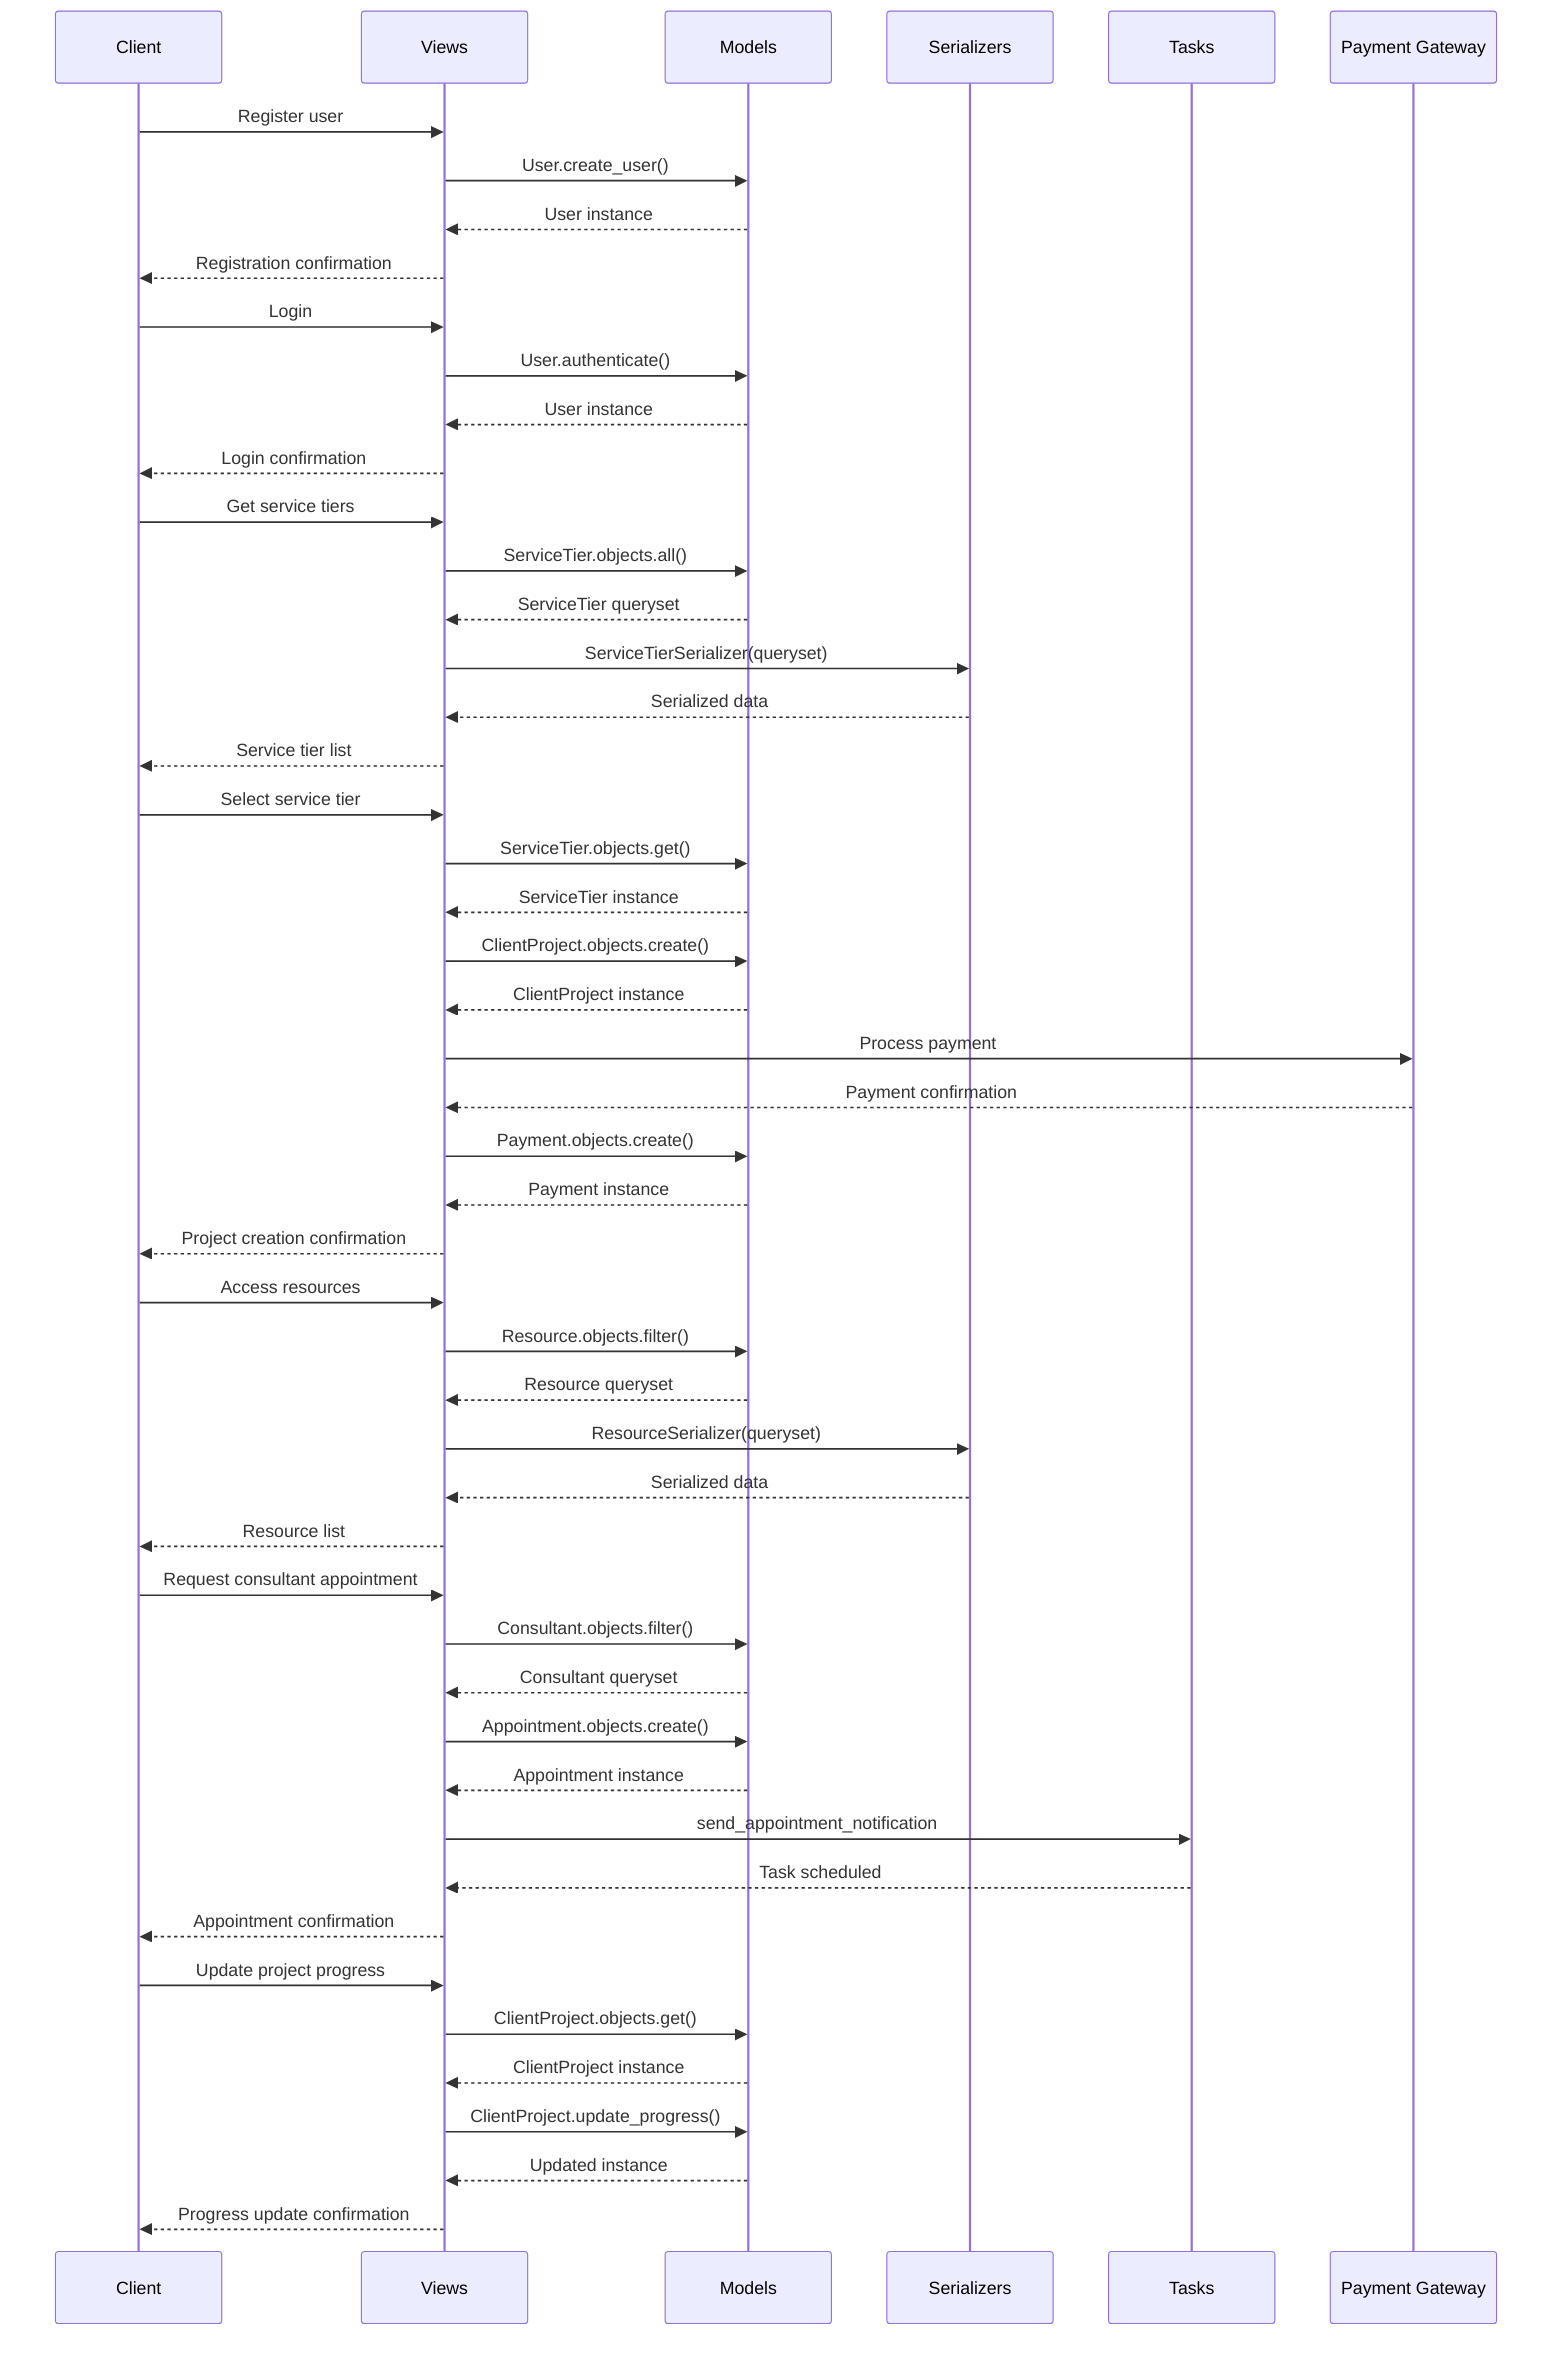 sequenceDiagram
    participant C as Client
    participant V as Views
    participant M as Models
    participant S as Serializers
    participant T as Tasks
    participant P as Payment Gateway

    C->>V: Register user
    V->>M: User.create_user()
    M-->>V: User instance
    V-->>C: Registration confirmation

    C->>V: Login
    V->>M: User.authenticate()
    M-->>V: User instance
    V-->>C: Login confirmation

    C->>V: Get service tiers
    V->>M: ServiceTier.objects.all()
    M-->>V: ServiceTier queryset
    V->>S: ServiceTierSerializer(queryset)
    S-->>V: Serialized data
    V-->>C: Service tier list

    C->>V: Select service tier
    V->>M: ServiceTier.objects.get()
    M-->>V: ServiceTier instance
    V->>M: ClientProject.objects.create()
    M-->>V: ClientProject instance
    V->>P: Process payment
    P-->>V: Payment confirmation
    V->>M: Payment.objects.create()
    M-->>V: Payment instance
    V-->>C: Project creation confirmation

    C->>V: Access resources
    V->>M: Resource.objects.filter()
    M-->>V: Resource queryset
    V->>S: ResourceSerializer(queryset)
    S-->>V: Serialized data
    V-->>C: Resource list

    C->>V: Request consultant appointment
    V->>M: Consultant.objects.filter()
    M-->>V: Consultant queryset
    V->>M: Appointment.objects.create()
    M-->>V: Appointment instance
    V->>T: send_appointment_notification
    T-->>V: Task scheduled
    V-->>C: Appointment confirmation

    C->>V: Update project progress
    V->>M: ClientProject.objects.get()
    M-->>V: ClientProject instance
    V->>M: ClientProject.update_progress()
    M-->>V: Updated instance
    V-->>C: Progress update confirmation